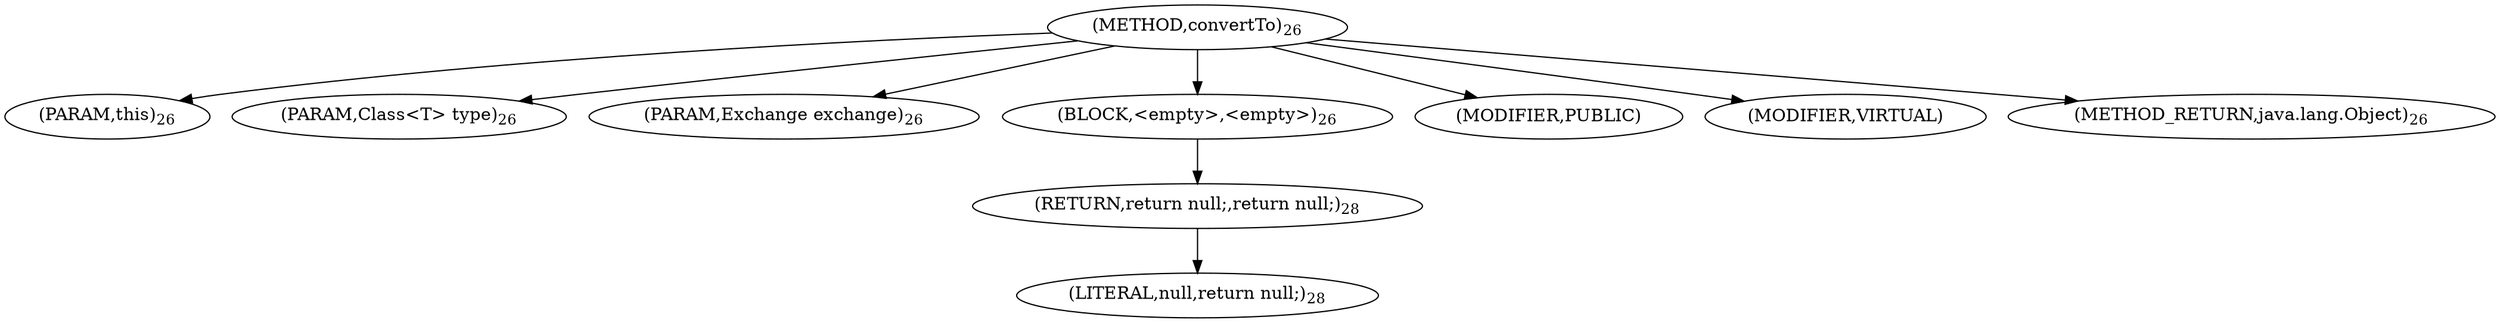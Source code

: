 digraph "convertTo" {  
"18" [label = <(METHOD,convertTo)<SUB>26</SUB>> ]
"19" [label = <(PARAM,this)<SUB>26</SUB>> ]
"20" [label = <(PARAM,Class&lt;T&gt; type)<SUB>26</SUB>> ]
"21" [label = <(PARAM,Exchange exchange)<SUB>26</SUB>> ]
"22" [label = <(BLOCK,&lt;empty&gt;,&lt;empty&gt;)<SUB>26</SUB>> ]
"23" [label = <(RETURN,return null;,return null;)<SUB>28</SUB>> ]
"24" [label = <(LITERAL,null,return null;)<SUB>28</SUB>> ]
"25" [label = <(MODIFIER,PUBLIC)> ]
"26" [label = <(MODIFIER,VIRTUAL)> ]
"27" [label = <(METHOD_RETURN,java.lang.Object)<SUB>26</SUB>> ]
  "18" -> "19" 
  "18" -> "20" 
  "18" -> "21" 
  "18" -> "22" 
  "18" -> "25" 
  "18" -> "26" 
  "18" -> "27" 
  "22" -> "23" 
  "23" -> "24" 
}
